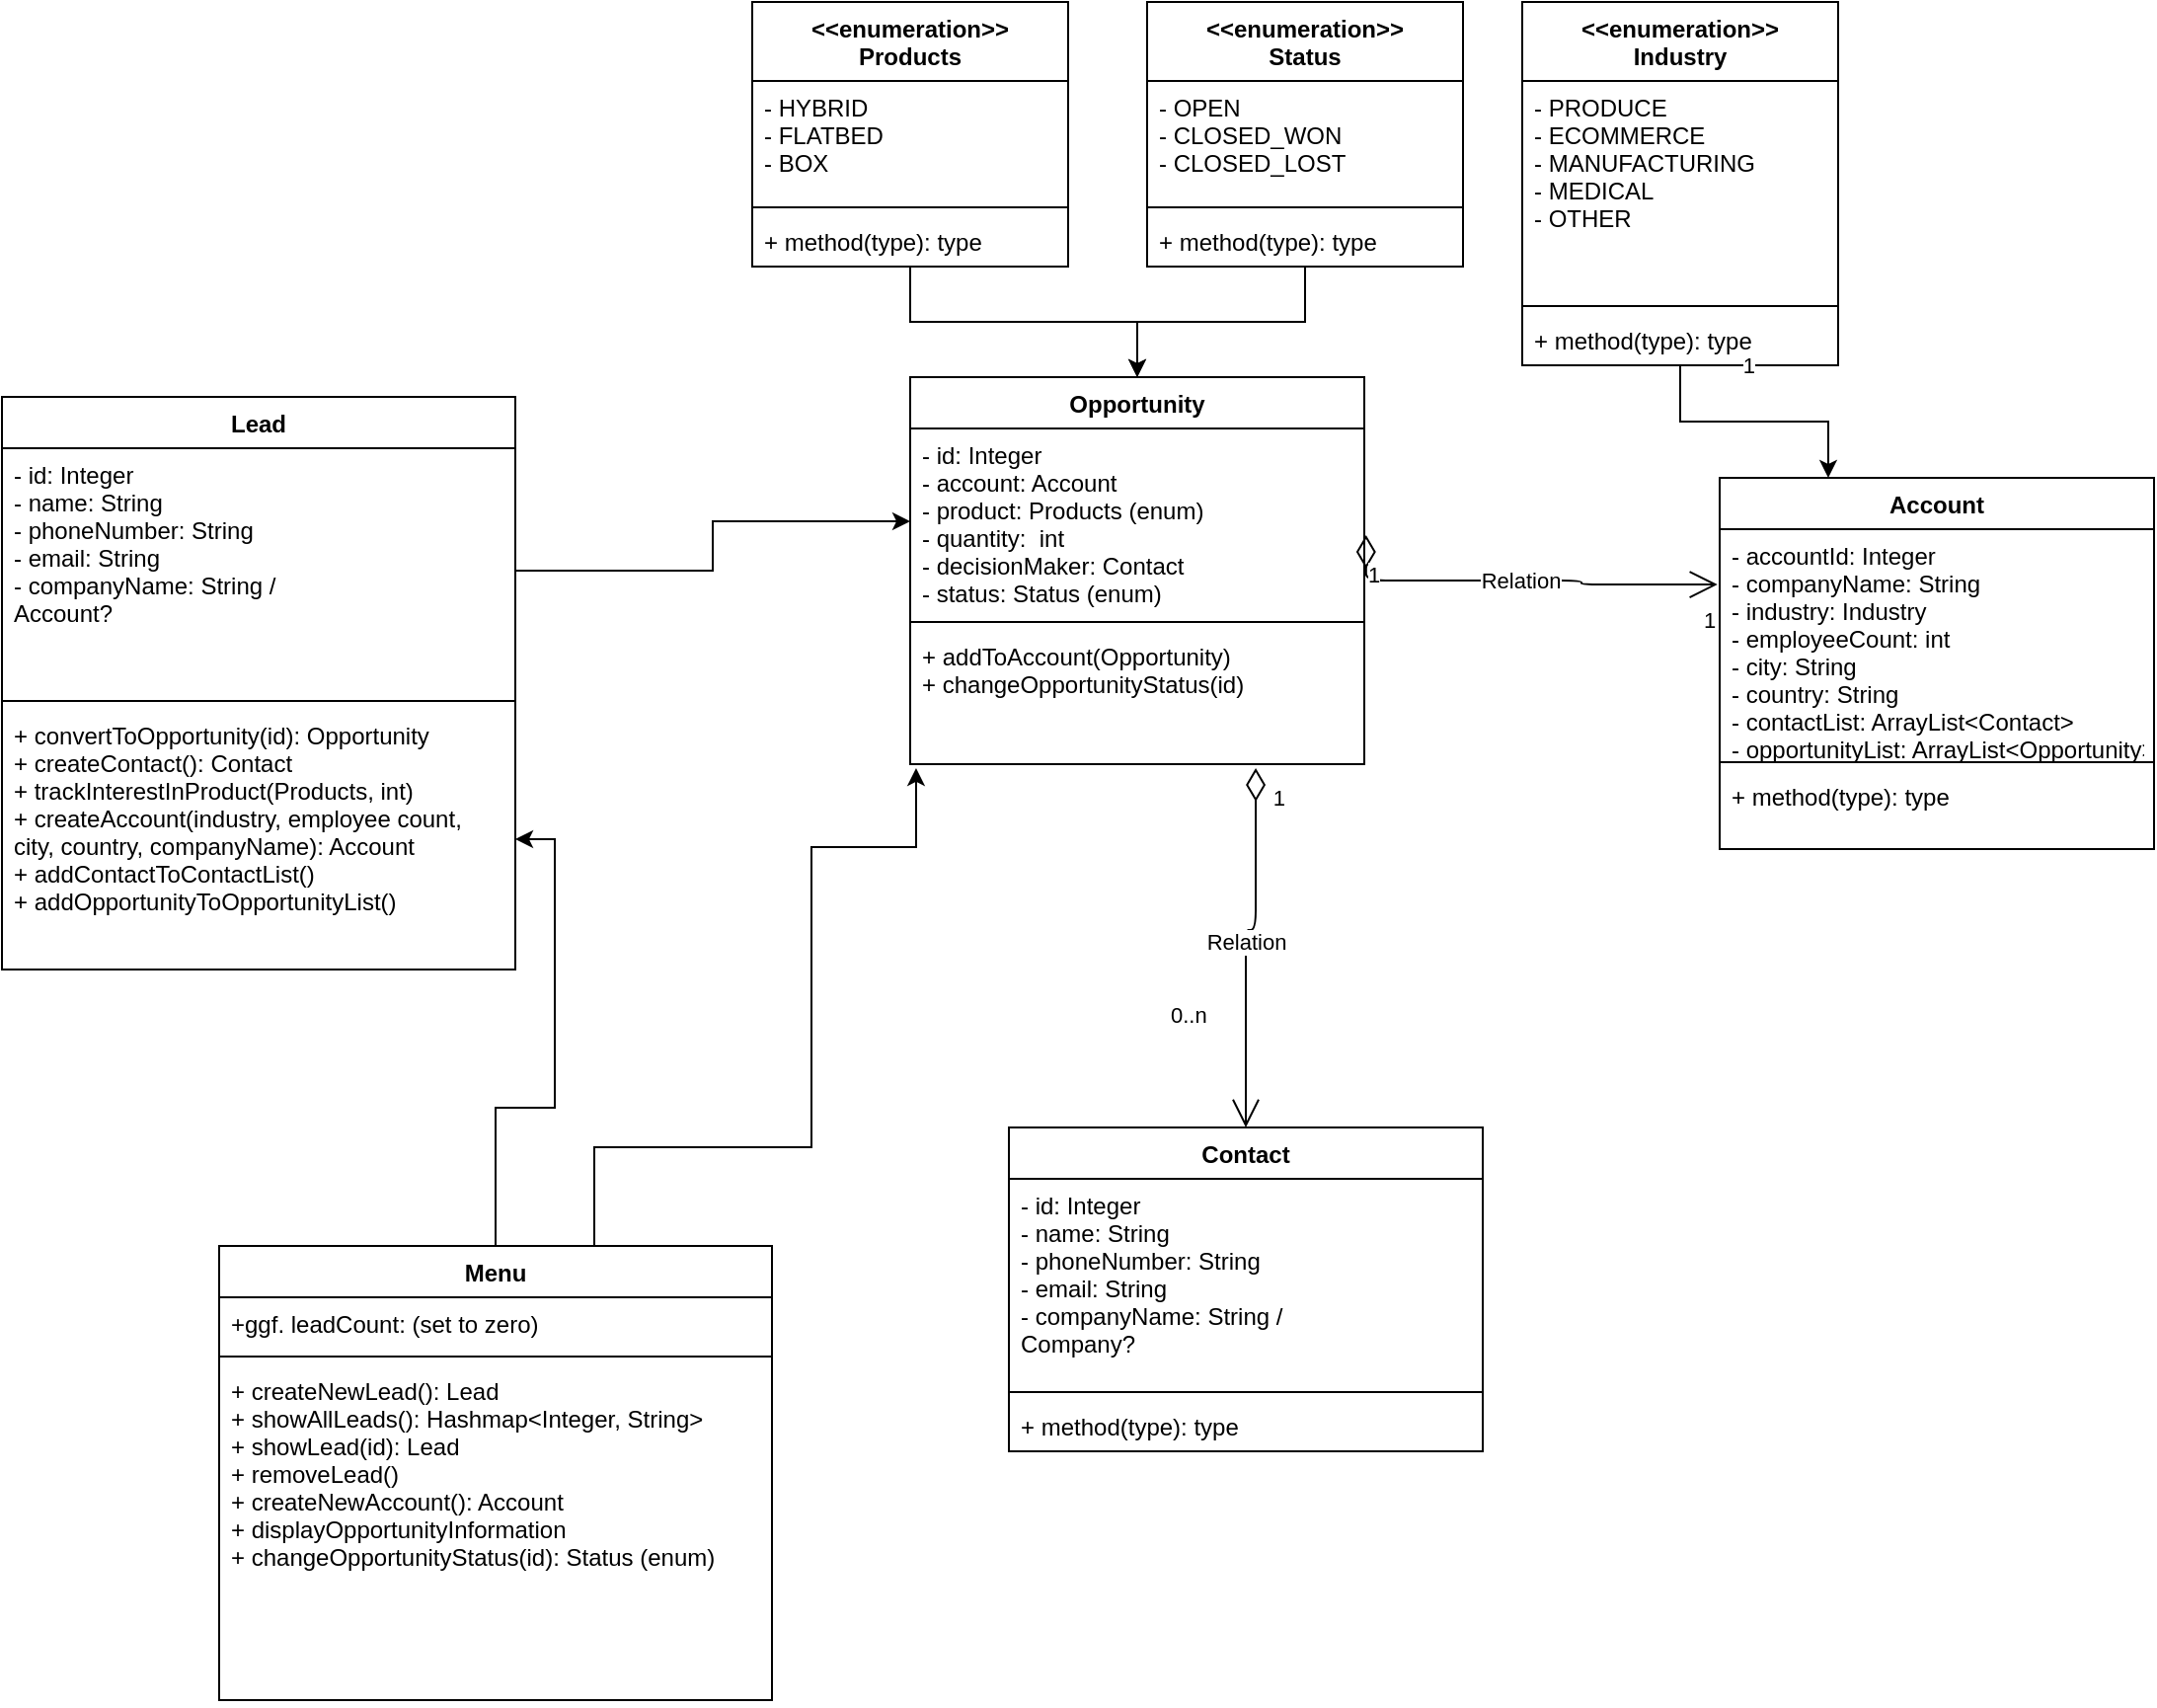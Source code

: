 <mxfile version="14.6.6" type="embed"><diagram id="QYIaraFEubYuZA-D_Cw6" name="Page-1"><mxGraphModel dx="1752" dy="591" grid="1" gridSize="10" guides="1" tooltips="1" connect="1" arrows="1" fold="1" page="1" pageScale="1" pageWidth="827" pageHeight="1169" math="0" shadow="0"><root><mxCell id="0"/><mxCell id="1" parent="0"/><mxCell id="SqYj_s5KyIml5vu_qU1m-1" value="Lead" style="swimlane;fontStyle=1;align=center;verticalAlign=top;childLayout=stackLayout;horizontal=1;startSize=26;horizontalStack=0;resizeParent=1;resizeParentMax=0;resizeLast=0;collapsible=1;marginBottom=0;" parent="1" vertex="1"><mxGeometry x="-150" y="290" width="260" height="290" as="geometry"/></mxCell><mxCell id="SqYj_s5KyIml5vu_qU1m-2" value="- id: Integer&#10;- name: String&#10;- phoneNumber: String&#10;- email: String&#10;- companyName: String / &#10;Account?" style="text;strokeColor=none;fillColor=none;align=left;verticalAlign=top;spacingLeft=4;spacingRight=4;overflow=hidden;rotatable=0;points=[[0,0.5],[1,0.5]];portConstraint=eastwest;" parent="SqYj_s5KyIml5vu_qU1m-1" vertex="1"><mxGeometry y="26" width="260" height="124" as="geometry"/></mxCell><mxCell id="SqYj_s5KyIml5vu_qU1m-3" value="" style="line;strokeWidth=1;fillColor=none;align=left;verticalAlign=middle;spacingTop=-1;spacingLeft=3;spacingRight=3;rotatable=0;labelPosition=right;points=[];portConstraint=eastwest;" parent="SqYj_s5KyIml5vu_qU1m-1" vertex="1"><mxGeometry y="150" width="260" height="8" as="geometry"/></mxCell><mxCell id="SqYj_s5KyIml5vu_qU1m-4" value="+ convertToOpportunity(id): Opportunity&#10;+ createContact(): Contact&#10;+ trackInterestInProduct(Products, int)&#10;+ createAccount(industry, employee count, &#10;city, country, companyName): Account&#10;+ addContactToContactList()&#10;+ addOpportunityToOpportunityList()" style="text;strokeColor=none;fillColor=none;align=left;verticalAlign=top;spacingLeft=4;spacingRight=4;overflow=hidden;rotatable=0;points=[[0,0.5],[1,0.5]];portConstraint=eastwest;" parent="SqYj_s5KyIml5vu_qU1m-1" vertex="1"><mxGeometry y="158" width="260" height="132" as="geometry"/></mxCell><mxCell id="SqYj_s5KyIml5vu_qU1m-5" value="Opportunity" style="swimlane;fontStyle=1;align=center;verticalAlign=top;childLayout=stackLayout;horizontal=1;startSize=26;horizontalStack=0;resizeParent=1;resizeParentMax=0;resizeLast=0;collapsible=1;marginBottom=0;" parent="1" vertex="1"><mxGeometry x="310" y="280" width="230" height="196" as="geometry"/></mxCell><mxCell id="SqYj_s5KyIml5vu_qU1m-6" value="- id: Integer&#10;- account: Account&#10;- product: Products (enum)&#10;- quantity:  int&#10;- decisionMaker: Contact&#10;- status: Status (enum)" style="text;strokeColor=none;fillColor=none;align=left;verticalAlign=top;spacingLeft=4;spacingRight=4;overflow=hidden;rotatable=0;points=[[0,0.5],[1,0.5]];portConstraint=eastwest;" parent="SqYj_s5KyIml5vu_qU1m-5" vertex="1"><mxGeometry y="26" width="230" height="94" as="geometry"/></mxCell><mxCell id="SqYj_s5KyIml5vu_qU1m-7" value="" style="line;strokeWidth=1;fillColor=none;align=left;verticalAlign=middle;spacingTop=-1;spacingLeft=3;spacingRight=3;rotatable=0;labelPosition=right;points=[];portConstraint=eastwest;" parent="SqYj_s5KyIml5vu_qU1m-5" vertex="1"><mxGeometry y="120" width="230" height="8" as="geometry"/></mxCell><mxCell id="SqYj_s5KyIml5vu_qU1m-8" value="+ addToAccount(Opportunity)&#10;+ changeOpportunityStatus(id)" style="text;strokeColor=none;fillColor=none;align=left;verticalAlign=top;spacingLeft=4;spacingRight=4;overflow=hidden;rotatable=0;points=[[0,0.5],[1,0.5]];portConstraint=eastwest;" parent="SqYj_s5KyIml5vu_qU1m-5" vertex="1"><mxGeometry y="128" width="230" height="68" as="geometry"/></mxCell><mxCell id="SqYj_s5KyIml5vu_qU1m-9" value="Account" style="swimlane;fontStyle=1;align=center;verticalAlign=top;childLayout=stackLayout;horizontal=1;startSize=26;horizontalStack=0;resizeParent=1;resizeParentMax=0;resizeLast=0;collapsible=1;marginBottom=0;" parent="1" vertex="1"><mxGeometry x="720" y="331" width="220" height="188" as="geometry"/></mxCell><mxCell id="SqYj_s5KyIml5vu_qU1m-10" value="- accountId: Integer&#10;- companyName: String&#10;- industry: Industry&#10;- employeeCount: int&#10;- city: String&#10;- country: String&#10;- contactList: ArrayList&lt;Contact&gt;&#10;- opportunityList: ArrayList&lt;Opportunity&gt;" style="text;strokeColor=none;fillColor=none;align=left;verticalAlign=top;spacingLeft=4;spacingRight=4;overflow=hidden;rotatable=0;points=[[0,0.5],[1,0.5]];portConstraint=eastwest;" parent="SqYj_s5KyIml5vu_qU1m-9" vertex="1"><mxGeometry y="26" width="220" height="114" as="geometry"/></mxCell><mxCell id="SqYj_s5KyIml5vu_qU1m-11" value="" style="line;strokeWidth=1;fillColor=none;align=left;verticalAlign=middle;spacingTop=-1;spacingLeft=3;spacingRight=3;rotatable=0;labelPosition=right;points=[];portConstraint=eastwest;" parent="SqYj_s5KyIml5vu_qU1m-9" vertex="1"><mxGeometry y="140" width="220" height="8" as="geometry"/></mxCell><mxCell id="SqYj_s5KyIml5vu_qU1m-12" value="+ method(type): type" style="text;strokeColor=none;fillColor=none;align=left;verticalAlign=top;spacingLeft=4;spacingRight=4;overflow=hidden;rotatable=0;points=[[0,0.5],[1,0.5]];portConstraint=eastwest;" parent="SqYj_s5KyIml5vu_qU1m-9" vertex="1"><mxGeometry y="148" width="220" height="40" as="geometry"/></mxCell><mxCell id="SqYj_s5KyIml5vu_qU1m-13" value="Contact" style="swimlane;fontStyle=1;align=center;verticalAlign=top;childLayout=stackLayout;horizontal=1;startSize=26;horizontalStack=0;resizeParent=1;resizeParentMax=0;resizeLast=0;collapsible=1;marginBottom=0;" parent="1" vertex="1"><mxGeometry x="360" y="660" width="240" height="164" as="geometry"/></mxCell><mxCell id="SqYj_s5KyIml5vu_qU1m-14" value="- id: Integer&#10;- name: String&#10;- phoneNumber: String&#10;- email: String&#10;- companyName: String / &#10;Company?&#10;" style="text;strokeColor=none;fillColor=none;align=left;verticalAlign=top;spacingLeft=4;spacingRight=4;overflow=hidden;rotatable=0;points=[[0,0.5],[1,0.5]];portConstraint=eastwest;" parent="SqYj_s5KyIml5vu_qU1m-13" vertex="1"><mxGeometry y="26" width="240" height="104" as="geometry"/></mxCell><mxCell id="SqYj_s5KyIml5vu_qU1m-15" value="" style="line;strokeWidth=1;fillColor=none;align=left;verticalAlign=middle;spacingTop=-1;spacingLeft=3;spacingRight=3;rotatable=0;labelPosition=right;points=[];portConstraint=eastwest;" parent="SqYj_s5KyIml5vu_qU1m-13" vertex="1"><mxGeometry y="130" width="240" height="8" as="geometry"/></mxCell><mxCell id="SqYj_s5KyIml5vu_qU1m-16" value="+ method(type): type" style="text;strokeColor=none;fillColor=none;align=left;verticalAlign=top;spacingLeft=4;spacingRight=4;overflow=hidden;rotatable=0;points=[[0,0.5],[1,0.5]];portConstraint=eastwest;" parent="SqYj_s5KyIml5vu_qU1m-13" vertex="1"><mxGeometry y="138" width="240" height="26" as="geometry"/></mxCell><mxCell id="SqYj_s5KyIml5vu_qU1m-17" style="edgeStyle=orthogonalEdgeStyle;rounded=0;orthogonalLoop=1;jettySize=auto;html=1;" parent="1" source="SqYj_s5KyIml5vu_qU1m-18" target="SqYj_s5KyIml5vu_qU1m-5" edge="1"><mxGeometry relative="1" as="geometry"/></mxCell><mxCell id="SqYj_s5KyIml5vu_qU1m-18" value="&lt;&lt;enumeration&gt;&gt;&#10;Products" style="swimlane;fontStyle=1;align=center;verticalAlign=top;childLayout=stackLayout;horizontal=1;startSize=40;horizontalStack=0;resizeParent=1;resizeParentMax=0;resizeLast=0;collapsible=1;marginBottom=0;" parent="1" vertex="1"><mxGeometry x="230" y="90" width="160" height="134" as="geometry"/></mxCell><mxCell id="SqYj_s5KyIml5vu_qU1m-19" value="- HYBRID&#10;- FLATBED&#10;- BOX" style="text;strokeColor=none;fillColor=none;align=left;verticalAlign=top;spacingLeft=4;spacingRight=4;overflow=hidden;rotatable=0;points=[[0,0.5],[1,0.5]];portConstraint=eastwest;" parent="SqYj_s5KyIml5vu_qU1m-18" vertex="1"><mxGeometry y="40" width="160" height="60" as="geometry"/></mxCell><mxCell id="SqYj_s5KyIml5vu_qU1m-20" value="" style="line;strokeWidth=1;fillColor=none;align=left;verticalAlign=middle;spacingTop=-1;spacingLeft=3;spacingRight=3;rotatable=0;labelPosition=right;points=[];portConstraint=eastwest;" parent="SqYj_s5KyIml5vu_qU1m-18" vertex="1"><mxGeometry y="100" width="160" height="8" as="geometry"/></mxCell><mxCell id="SqYj_s5KyIml5vu_qU1m-21" value="+ method(type): type" style="text;strokeColor=none;fillColor=none;align=left;verticalAlign=top;spacingLeft=4;spacingRight=4;overflow=hidden;rotatable=0;points=[[0,0.5],[1,0.5]];portConstraint=eastwest;" parent="SqYj_s5KyIml5vu_qU1m-18" vertex="1"><mxGeometry y="108" width="160" height="26" as="geometry"/></mxCell><mxCell id="SqYj_s5KyIml5vu_qU1m-22" style="edgeStyle=orthogonalEdgeStyle;rounded=0;orthogonalLoop=1;jettySize=auto;html=1;" parent="1" source="SqYj_s5KyIml5vu_qU1m-23" target="SqYj_s5KyIml5vu_qU1m-5" edge="1"><mxGeometry relative="1" as="geometry"/></mxCell><mxCell id="SqYj_s5KyIml5vu_qU1m-23" value="&lt;&lt;enumeration&gt;&gt;&#10;Status" style="swimlane;fontStyle=1;align=center;verticalAlign=top;childLayout=stackLayout;horizontal=1;startSize=40;horizontalStack=0;resizeParent=1;resizeParentMax=0;resizeLast=0;collapsible=1;marginBottom=0;" parent="1" vertex="1"><mxGeometry x="430" y="90" width="160" height="134" as="geometry"/></mxCell><mxCell id="SqYj_s5KyIml5vu_qU1m-24" value="- OPEN&#10;- CLOSED_WON&#10;- CLOSED_LOST" style="text;strokeColor=none;fillColor=none;align=left;verticalAlign=top;spacingLeft=4;spacingRight=4;overflow=hidden;rotatable=0;points=[[0,0.5],[1,0.5]];portConstraint=eastwest;" parent="SqYj_s5KyIml5vu_qU1m-23" vertex="1"><mxGeometry y="40" width="160" height="60" as="geometry"/></mxCell><mxCell id="SqYj_s5KyIml5vu_qU1m-25" value="" style="line;strokeWidth=1;fillColor=none;align=left;verticalAlign=middle;spacingTop=-1;spacingLeft=3;spacingRight=3;rotatable=0;labelPosition=right;points=[];portConstraint=eastwest;" parent="SqYj_s5KyIml5vu_qU1m-23" vertex="1"><mxGeometry y="100" width="160" height="8" as="geometry"/></mxCell><mxCell id="SqYj_s5KyIml5vu_qU1m-26" value="+ method(type): type" style="text;strokeColor=none;fillColor=none;align=left;verticalAlign=top;spacingLeft=4;spacingRight=4;overflow=hidden;rotatable=0;points=[[0,0.5],[1,0.5]];portConstraint=eastwest;" parent="SqYj_s5KyIml5vu_qU1m-23" vertex="1"><mxGeometry y="108" width="160" height="26" as="geometry"/></mxCell><mxCell id="SqYj_s5KyIml5vu_qU1m-27" style="edgeStyle=orthogonalEdgeStyle;rounded=0;orthogonalLoop=1;jettySize=auto;html=1;entryX=1;entryY=0.5;entryDx=0;entryDy=0;" parent="1" source="SqYj_s5KyIml5vu_qU1m-29" target="SqYj_s5KyIml5vu_qU1m-4" edge="1"><mxGeometry relative="1" as="geometry"><mxPoint x="-90" y="590" as="targetPoint"/></mxGeometry></mxCell><mxCell id="SqYj_s5KyIml5vu_qU1m-28" style="edgeStyle=orthogonalEdgeStyle;rounded=0;orthogonalLoop=1;jettySize=auto;html=1;entryX=0.013;entryY=1.029;entryDx=0;entryDy=0;entryPerimeter=0;" parent="1" source="SqYj_s5KyIml5vu_qU1m-29" target="SqYj_s5KyIml5vu_qU1m-8" edge="1"><mxGeometry relative="1" as="geometry"><Array as="points"><mxPoint x="150" y="670"/><mxPoint x="260" y="670"/><mxPoint x="260" y="518"/></Array></mxGeometry></mxCell><mxCell id="SqYj_s5KyIml5vu_qU1m-29" value="Menu" style="swimlane;fontStyle=1;align=center;verticalAlign=top;childLayout=stackLayout;horizontal=1;startSize=26;horizontalStack=0;resizeParent=1;resizeParentMax=0;resizeLast=0;collapsible=1;marginBottom=0;" parent="1" vertex="1"><mxGeometry x="-40" y="720" width="280" height="230" as="geometry"/></mxCell><mxCell id="SqYj_s5KyIml5vu_qU1m-30" value="+ggf. leadCount: (set to zero)" style="text;strokeColor=none;fillColor=none;align=left;verticalAlign=top;spacingLeft=4;spacingRight=4;overflow=hidden;rotatable=0;points=[[0,0.5],[1,0.5]];portConstraint=eastwest;" parent="SqYj_s5KyIml5vu_qU1m-29" vertex="1"><mxGeometry y="26" width="280" height="26" as="geometry"/></mxCell><mxCell id="SqYj_s5KyIml5vu_qU1m-31" value="" style="line;strokeWidth=1;fillColor=none;align=left;verticalAlign=middle;spacingTop=-1;spacingLeft=3;spacingRight=3;rotatable=0;labelPosition=right;points=[];portConstraint=eastwest;" parent="SqYj_s5KyIml5vu_qU1m-29" vertex="1"><mxGeometry y="52" width="280" height="8" as="geometry"/></mxCell><mxCell id="SqYj_s5KyIml5vu_qU1m-32" value="+ createNewLead(): Lead&#10;+ showAllLeads(): Hashmap&lt;Integer, String&gt;&#10;+ showLead(id): Lead&#10;+ removeLead()&#10;+ createNewAccount(): Account&#10;+ displayOpportunityInformation&#10;+ changeOpportunityStatus(id): Status (enum)" style="text;strokeColor=none;fillColor=none;align=left;verticalAlign=top;spacingLeft=4;spacingRight=4;overflow=hidden;rotatable=0;points=[[0,0.5],[1,0.5]];portConstraint=eastwest;" parent="SqYj_s5KyIml5vu_qU1m-29" vertex="1"><mxGeometry y="60" width="280" height="170" as="geometry"/></mxCell><mxCell id="SqYj_s5KyIml5vu_qU1m-33" style="edgeStyle=orthogonalEdgeStyle;rounded=0;orthogonalLoop=1;jettySize=auto;html=1;entryX=0.25;entryY=0;entryDx=0;entryDy=0;" parent="1" source="SqYj_s5KyIml5vu_qU1m-34" target="SqYj_s5KyIml5vu_qU1m-9" edge="1"><mxGeometry relative="1" as="geometry"/></mxCell><mxCell id="SqYj_s5KyIml5vu_qU1m-34" value="&lt;&lt;enumeration&gt;&gt;&#10;Industry" style="swimlane;fontStyle=1;align=center;verticalAlign=top;childLayout=stackLayout;horizontal=1;startSize=40;horizontalStack=0;resizeParent=1;resizeParentMax=0;resizeLast=0;collapsible=1;marginBottom=0;" parent="1" vertex="1"><mxGeometry x="620" y="90" width="160" height="184" as="geometry"/></mxCell><mxCell id="SqYj_s5KyIml5vu_qU1m-35" value="- PRODUCE&#10;- ECOMMERCE&#10;- MANUFACTURING&#10;- MEDICAL &#10;- OTHER" style="text;strokeColor=none;fillColor=none;align=left;verticalAlign=top;spacingLeft=4;spacingRight=4;overflow=hidden;rotatable=0;points=[[0,0.5],[1,0.5]];portConstraint=eastwest;" parent="SqYj_s5KyIml5vu_qU1m-34" vertex="1"><mxGeometry y="40" width="160" height="110" as="geometry"/></mxCell><mxCell id="SqYj_s5KyIml5vu_qU1m-36" value="" style="line;strokeWidth=1;fillColor=none;align=left;verticalAlign=middle;spacingTop=-1;spacingLeft=3;spacingRight=3;rotatable=0;labelPosition=right;points=[];portConstraint=eastwest;" parent="SqYj_s5KyIml5vu_qU1m-34" vertex="1"><mxGeometry y="150" width="160" height="8" as="geometry"/></mxCell><mxCell id="SqYj_s5KyIml5vu_qU1m-37" value="+ method(type): type" style="text;strokeColor=none;fillColor=none;align=left;verticalAlign=top;spacingLeft=4;spacingRight=4;overflow=hidden;rotatable=0;points=[[0,0.5],[1,0.5]];portConstraint=eastwest;" parent="SqYj_s5KyIml5vu_qU1m-34" vertex="1"><mxGeometry y="158" width="160" height="26" as="geometry"/></mxCell><mxCell id="SqYj_s5KyIml5vu_qU1m-38" value="Relation" style="endArrow=open;html=1;endSize=12;startArrow=diamondThin;startSize=14;startFill=0;edgeStyle=orthogonalEdgeStyle;entryX=0.5;entryY=0;entryDx=0;entryDy=0;exitX=0.761;exitY=1.029;exitDx=0;exitDy=0;exitPerimeter=0;" parent="1" source="SqYj_s5KyIml5vu_qU1m-8" target="SqYj_s5KyIml5vu_qU1m-13" edge="1"><mxGeometry relative="1" as="geometry"><mxPoint x="419" y="520" as="sourcePoint"/><mxPoint x="480" y="630" as="targetPoint"/><Array as="points"><mxPoint x="485" y="560"/><mxPoint x="480" y="560"/></Array></mxGeometry></mxCell><mxCell id="SqYj_s5KyIml5vu_qU1m-39" value="0..n" style="edgeLabel;resizable=0;html=1;align=left;verticalAlign=top;" parent="SqYj_s5KyIml5vu_qU1m-38" connectable="0" vertex="1"><mxGeometry x="-1" relative="1" as="geometry"><mxPoint x="-45" y="112" as="offset"/></mxGeometry></mxCell><mxCell id="SqYj_s5KyIml5vu_qU1m-40" value="1" style="edgeLabel;resizable=0;html=1;align=right;verticalAlign=top;" parent="SqYj_s5KyIml5vu_qU1m-38" connectable="0" vertex="1"><mxGeometry x="1" relative="1" as="geometry"><mxPoint x="20" y="-180" as="offset"/></mxGeometry></mxCell><mxCell id="SqYj_s5KyIml5vu_qU1m-41" value="Relation" style="endArrow=open;html=1;endSize=12;startArrow=diamondThin;startSize=14;startFill=0;edgeStyle=orthogonalEdgeStyle;entryX=-0.005;entryY=0.246;entryDx=0;entryDy=0;exitX=1.004;exitY=0.575;exitDx=0;exitDy=0;exitPerimeter=0;entryPerimeter=0;" parent="1" source="SqYj_s5KyIml5vu_qU1m-6" target="SqYj_s5KyIml5vu_qU1m-10" edge="1"><mxGeometry relative="1" as="geometry"><mxPoint x="605.03" y="360.002" as="sourcePoint"/><mxPoint x="600" y="502.03" as="targetPoint"/><Array as="points"><mxPoint x="650" y="383"/><mxPoint x="650" y="385"/></Array></mxGeometry></mxCell><mxCell id="SqYj_s5KyIml5vu_qU1m-42" value="1" style="edgeLabel;resizable=0;html=1;align=left;verticalAlign=top;" parent="SqYj_s5KyIml5vu_qU1m-41" connectable="0" vertex="1"><mxGeometry x="-1" relative="1" as="geometry"><mxPoint x="-1" y="7" as="offset"/></mxGeometry></mxCell><mxCell id="SqYj_s5KyIml5vu_qU1m-43" value="1" style="edgeLabel;resizable=0;html=1;align=right;verticalAlign=top;" parent="SqYj_s5KyIml5vu_qU1m-41" connectable="0" vertex="1"><mxGeometry x="1" relative="1" as="geometry"><mxPoint x="20" y="-124" as="offset"/></mxGeometry></mxCell><mxCell id="SqYj_s5KyIml5vu_qU1m-44" value="1" style="edgeLabel;resizable=0;html=1;align=left;verticalAlign=top;" parent="1" connectable="0" vertex="1"><mxGeometry x="710.0" y="390.0" as="geometry"/></mxCell><mxCell id="SqYj_s5KyIml5vu_qU1m-45" style="edgeStyle=orthogonalEdgeStyle;rounded=0;orthogonalLoop=1;jettySize=auto;html=1;" parent="1" source="SqYj_s5KyIml5vu_qU1m-2" target="SqYj_s5KyIml5vu_qU1m-6" edge="1"><mxGeometry relative="1" as="geometry"/></mxCell></root></mxGraphModel></diagram></mxfile>
